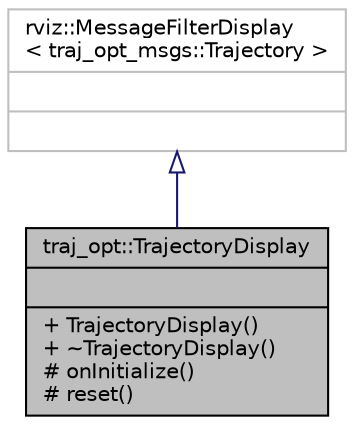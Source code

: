 digraph "traj_opt::TrajectoryDisplay"
{
 // LATEX_PDF_SIZE
  edge [fontname="Helvetica",fontsize="10",labelfontname="Helvetica",labelfontsize="10"];
  node [fontname="Helvetica",fontsize="10",shape=record];
  Node1 [label="{traj_opt::TrajectoryDisplay\n||+ TrajectoryDisplay()\l+ ~TrajectoryDisplay()\l# onInitialize()\l# reset()\l}",height=0.2,width=0.4,color="black", fillcolor="grey75", style="filled", fontcolor="black",tooltip=" "];
  Node2 -> Node1 [dir="back",color="midnightblue",fontsize="10",style="solid",arrowtail="onormal",fontname="Helvetica"];
  Node2 [label="{rviz::MessageFilterDisplay\l\< traj_opt_msgs::Trajectory \>\n||}",height=0.2,width=0.4,color="grey75", fillcolor="white", style="filled",tooltip=" "];
}
